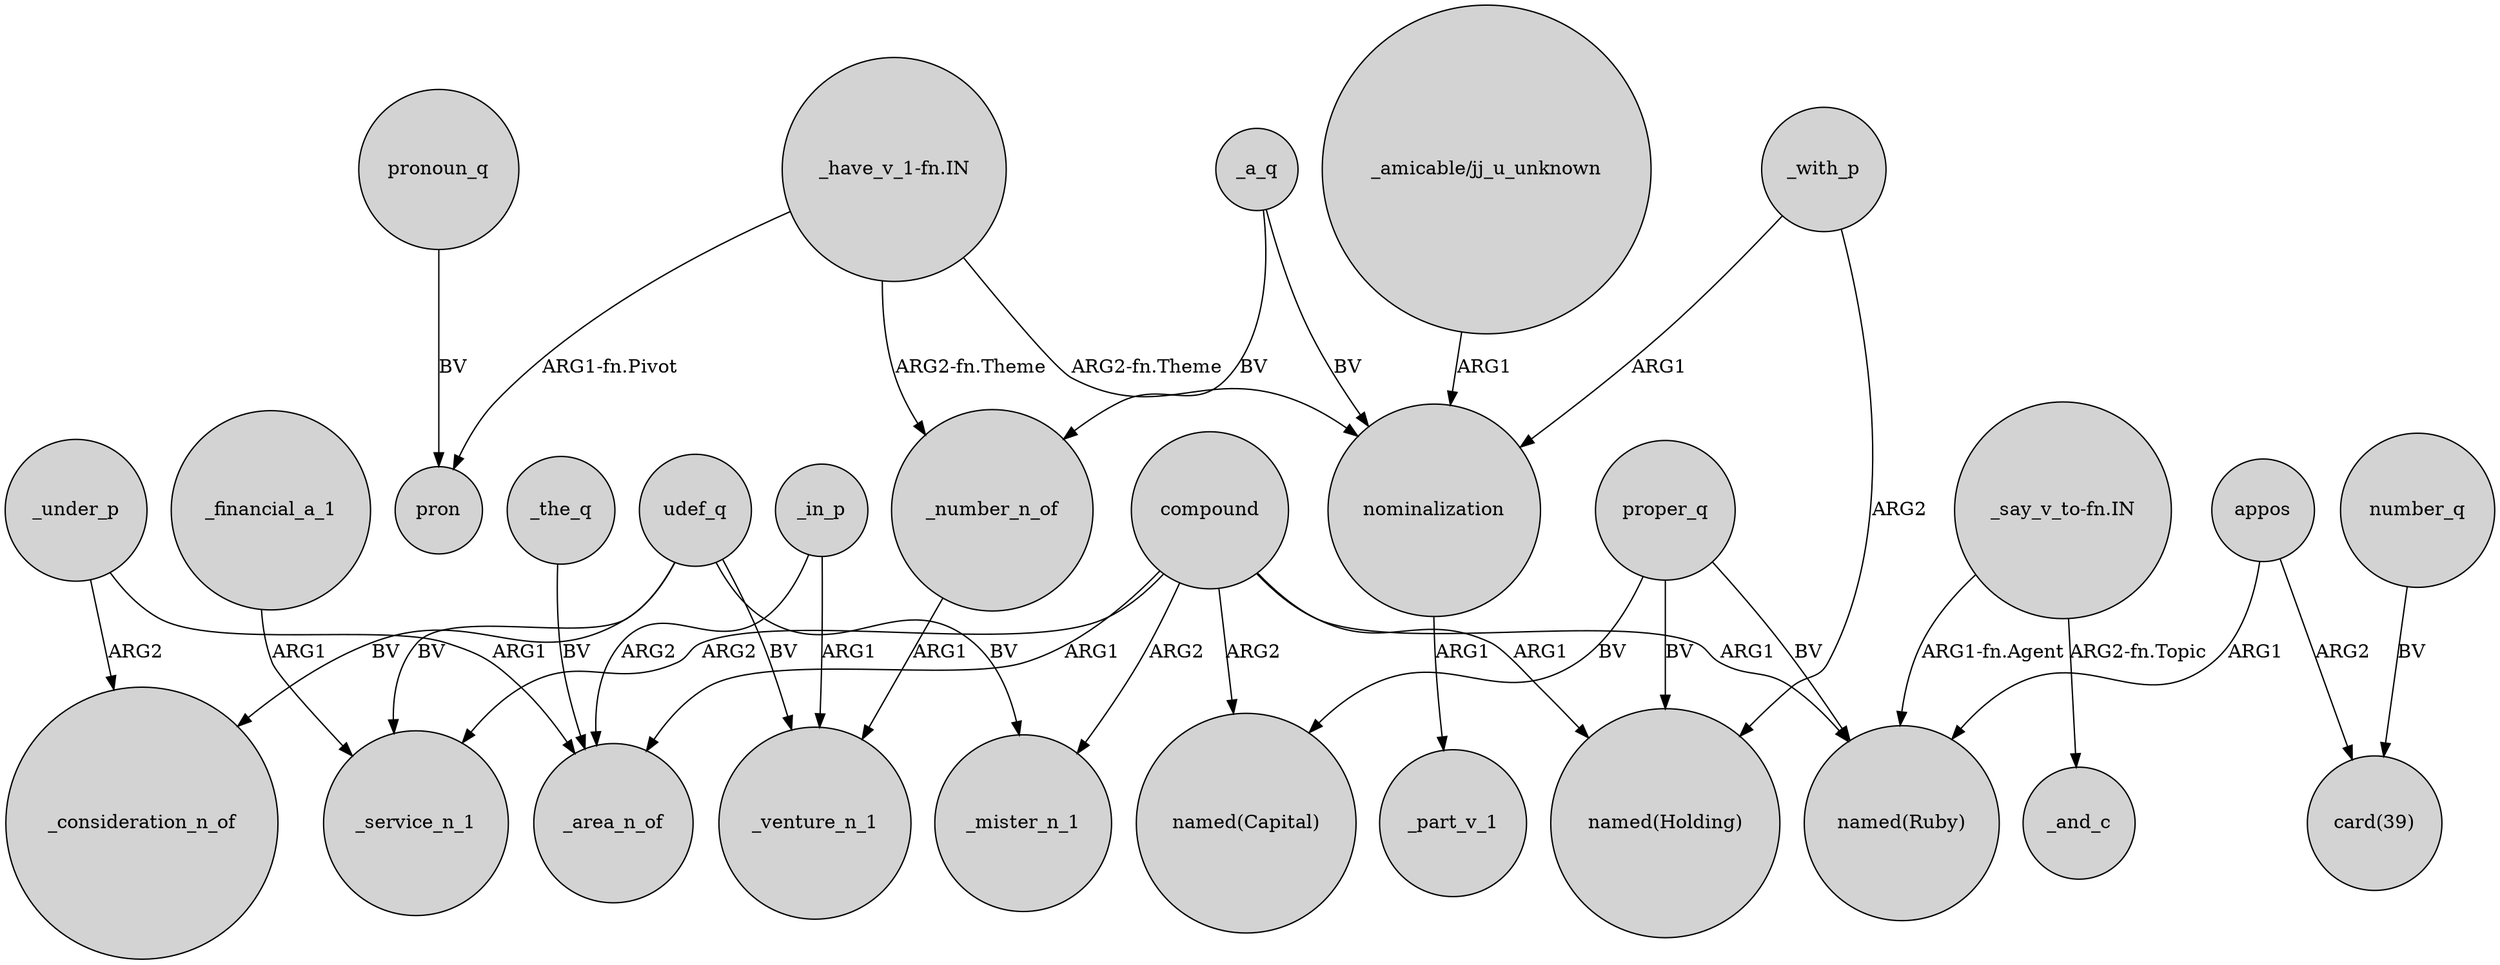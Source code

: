 digraph {
	node [shape=circle style=filled]
	udef_q -> _consideration_n_of [label=BV]
	compound -> "named(Holding)" [label=ARG1]
	"_say_v_to-fn.IN" -> "named(Ruby)" [label="ARG1-fn.Agent"]
	proper_q -> "named(Capital)" [label=BV]
	_a_q -> _number_n_of [label=BV]
	compound -> _service_n_1 [label=ARG2]
	_with_p -> "named(Holding)" [label=ARG2]
	_under_p -> _consideration_n_of [label=ARG2]
	compound -> _mister_n_1 [label=ARG2]
	_in_p -> _venture_n_1 [label=ARG1]
	udef_q -> _mister_n_1 [label=BV]
	appos -> "named(Ruby)" [label=ARG1]
	_financial_a_1 -> _service_n_1 [label=ARG1]
	_a_q -> nominalization [label=BV]
	"_have_v_1-fn.IN" -> _number_n_of [label="ARG2-fn.Theme"]
	compound -> "named(Ruby)" [label=ARG1]
	"_have_v_1-fn.IN" -> pron [label="ARG1-fn.Pivot"]
	udef_q -> _venture_n_1 [label=BV]
	_under_p -> _area_n_of [label=ARG1]
	pronoun_q -> pron [label=BV]
	number_q -> "card(39)" [label=BV]
	udef_q -> _service_n_1 [label=BV]
	_with_p -> nominalization [label=ARG1]
	appos -> "card(39)" [label=ARG2]
	proper_q -> "named(Ruby)" [label=BV]
	nominalization -> _part_v_1 [label=ARG1]
	compound -> "named(Capital)" [label=ARG2]
	"_say_v_to-fn.IN" -> _and_c [label="ARG2-fn.Topic"]
	_the_q -> _area_n_of [label=BV]
	_in_p -> _area_n_of [label=ARG2]
	proper_q -> "named(Holding)" [label=BV]
	_number_n_of -> _venture_n_1 [label=ARG1]
	"_have_v_1-fn.IN" -> nominalization [label="ARG2-fn.Theme"]
	compound -> _area_n_of [label=ARG1]
	"_amicable/jj_u_unknown" -> nominalization [label=ARG1]
}
